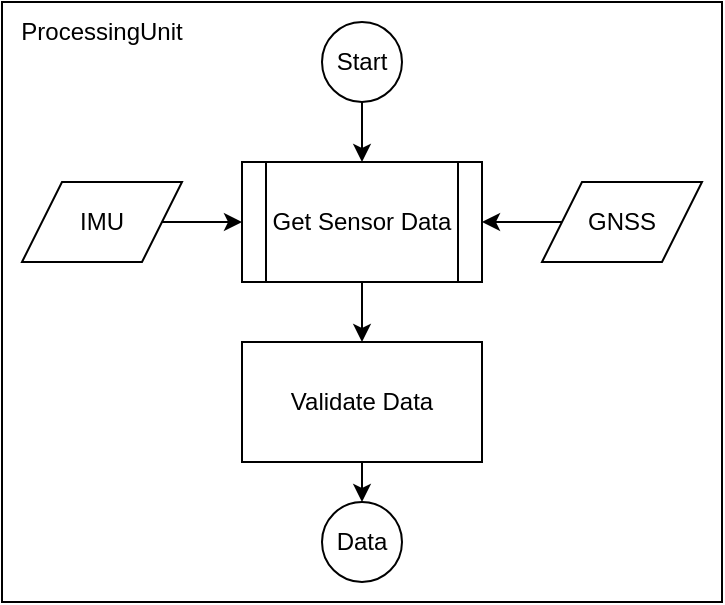 <mxfile>
    <diagram id="9hcWU1pT9YPDINEGiAn_" name="Page-1">
        <mxGraphModel dx="808" dy="624" grid="1" gridSize="10" guides="1" tooltips="1" connect="1" arrows="1" fold="1" page="1" pageScale="1" pageWidth="827" pageHeight="1169" math="0" shadow="0">
            <root>
                <mxCell id="0"/>
                <mxCell id="1" parent="0"/>
                <mxCell id="20" value="" style="rounded=0;whiteSpace=wrap;html=1;" parent="1" vertex="1">
                    <mxGeometry x="80" y="30" width="360" height="300" as="geometry"/>
                </mxCell>
                <mxCell id="17" value="" style="edgeStyle=none;html=1;" parent="1" source="6" target="16" edge="1">
                    <mxGeometry relative="1" as="geometry"/>
                </mxCell>
                <mxCell id="6" value="Get Sensor Data" style="shape=process;whiteSpace=wrap;html=1;backgroundOutline=1;" parent="1" vertex="1">
                    <mxGeometry x="200" y="110" width="120" height="60" as="geometry"/>
                </mxCell>
                <mxCell id="10" value="" style="edgeStyle=none;html=1;" parent="1" source="9" target="6" edge="1">
                    <mxGeometry relative="1" as="geometry"/>
                </mxCell>
                <mxCell id="9" value="Start" style="ellipse;whiteSpace=wrap;html=1;aspect=fixed;" parent="1" vertex="1">
                    <mxGeometry x="240" y="40" width="40" height="40" as="geometry"/>
                </mxCell>
                <mxCell id="12" value="" style="edgeStyle=none;html=1;" parent="1" target="6" edge="1">
                    <mxGeometry relative="1" as="geometry">
                        <mxPoint x="160" y="140" as="sourcePoint"/>
                    </mxGeometry>
                </mxCell>
                <mxCell id="14" value="" style="edgeStyle=none;html=1;" parent="1" target="6" edge="1">
                    <mxGeometry relative="1" as="geometry">
                        <mxPoint x="360" y="140" as="sourcePoint"/>
                    </mxGeometry>
                </mxCell>
                <mxCell id="19" value="" style="edgeStyle=none;html=1;" parent="1" source="16" target="18" edge="1">
                    <mxGeometry relative="1" as="geometry"/>
                </mxCell>
                <mxCell id="16" value="Validate Data" style="rounded=0;whiteSpace=wrap;html=1;" parent="1" vertex="1">
                    <mxGeometry x="200" y="200" width="120" height="60" as="geometry"/>
                </mxCell>
                <mxCell id="18" value="Data" style="ellipse;whiteSpace=wrap;html=1;aspect=fixed;" parent="1" vertex="1">
                    <mxGeometry x="240" y="280" width="40" height="40" as="geometry"/>
                </mxCell>
                <mxCell id="21" value="ProcessingUnit" style="text;html=1;align=center;verticalAlign=middle;whiteSpace=wrap;rounded=0;" parent="1" vertex="1">
                    <mxGeometry x="80" y="30" width="100" height="30" as="geometry"/>
                </mxCell>
                <mxCell id="22" value="GNSS" style="shape=parallelogram;perimeter=parallelogramPerimeter;whiteSpace=wrap;html=1;fixedSize=1;" vertex="1" parent="1">
                    <mxGeometry x="350" y="120" width="80" height="40" as="geometry"/>
                </mxCell>
                <mxCell id="23" value="IMU" style="shape=parallelogram;perimeter=parallelogramPerimeter;whiteSpace=wrap;html=1;fixedSize=1;" vertex="1" parent="1">
                    <mxGeometry x="90" y="120" width="80" height="40" as="geometry"/>
                </mxCell>
            </root>
        </mxGraphModel>
    </diagram>
</mxfile>